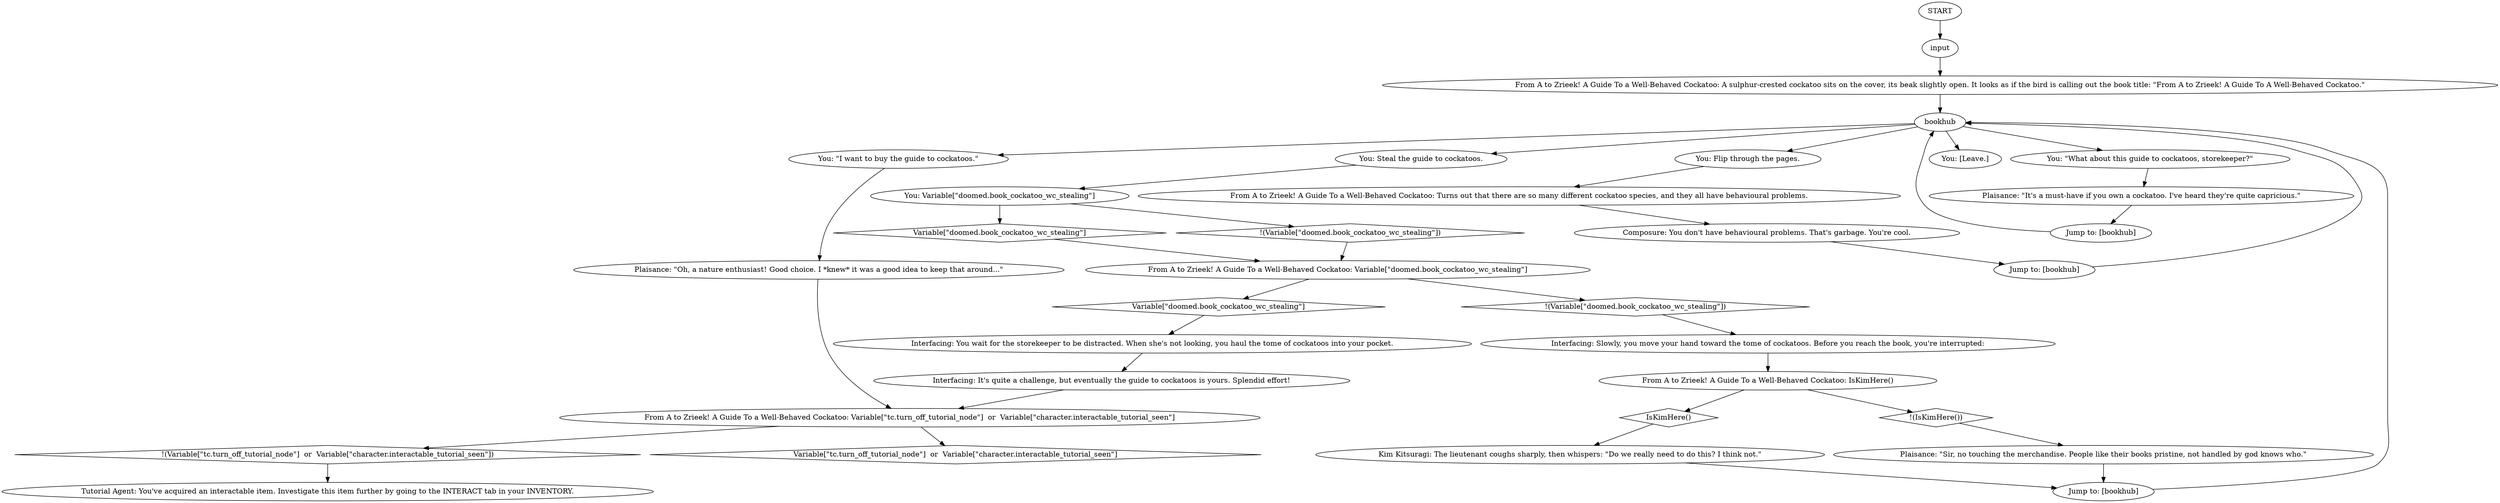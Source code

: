 # BOOKSTORE / COCKATOO
# From A to Zrieek! Guide to a Well-Behaved Cockatoo. (Helen)
# ==================================================
digraph G {
	  0 [label="START"];
	  1 [label="input"];
	  2 [label="bookhub"];
	  3 [label="From A to Zrieek! A Guide To a Well-Behaved Cockatoo: IsKimHere()"];
	  4 [label="IsKimHere()", shape=diamond];
	  5 [label="!(IsKimHere())", shape=diamond];
	  6 [label="From A to Zrieek! A Guide To a Well-Behaved Cockatoo: Turns out that there are so many different cockatoo species, and they all have behavioural problems."];
	  7 [label="You: \"I want to buy the guide to cockatoos.\""];
	  8 [label="You: Flip through the pages."];
	  9 [label="Kim Kitsuragi: The lieutenant coughs sharply, then whispers: \"Do we really need to do this? I think not.\""];
	  10 [label="Jump to: [bookhub]"];
	  11 [label="Interfacing: Slowly, you move your hand toward the tome of cockatoos. Before you reach the book, you're interrupted:"];
	  12 [label="Composure: You don't have behavioural problems. That's garbage. You're cool."];
	  13 [label="You: \"What about this guide to cockatoos, storekeeper?\""];
	  15 [label="Tutorial Agent: You've acquired an interactable item. Investigate this item further by going to the INTERACT tab in your INVENTORY."];
	  16 [label="You: Steal the guide to cockatoos."];
	  17 [label="You: Variable[\"doomed.book_cockatoo_wc_stealing\"]"];
	  18 [label="Variable[\"doomed.book_cockatoo_wc_stealing\"]", shape=diamond];
	  19 [label="!(Variable[\"doomed.book_cockatoo_wc_stealing\"])", shape=diamond];
	  20 [label="Plaisance: \"Oh, a nature enthusiast! Good choice. I *knew* it was a good idea to keep that around...\""];
	  21 [label="Plaisance: \"Sir, no touching the merchandise. People like their books pristine, not handled by god knows who.\""];
	  22 [label="From A to Zrieek! A Guide To a Well-Behaved Cockatoo: Variable[\"doomed.book_cockatoo_wc_stealing\"]"];
	  23 [label="Variable[\"doomed.book_cockatoo_wc_stealing\"]", shape=diamond];
	  24 [label="!(Variable[\"doomed.book_cockatoo_wc_stealing\"])", shape=diamond];
	  25 [label="Jump to: [bookhub]"];
	  26 [label="Interfacing: It's quite a challenge, but eventually the guide to cockatoos is yours. Splendid effort!"];
	  27 [label="Plaisance: \"It's a must-have if you own a cockatoo. I've heard they're quite capricious.\""];
	  28 [label="From A to Zrieek! A Guide To a Well-Behaved Cockatoo: A sulphur-crested cockatoo sits on the cover, its beak slightly open. It looks as if the bird is calling out the book title: \"From A to Zrieek! A Guide To A Well-Behaved Cockatoo.\""];
	  29 [label="From A to Zrieek! A Guide To a Well-Behaved Cockatoo: Variable[\"tc.turn_off_tutorial_node\"]  or  Variable[\"character.interactable_tutorial_seen\"]"];
	  30 [label="Variable[\"tc.turn_off_tutorial_node\"]  or  Variable[\"character.interactable_tutorial_seen\"]", shape=diamond];
	  31 [label="!(Variable[\"tc.turn_off_tutorial_node\"]  or  Variable[\"character.interactable_tutorial_seen\"])", shape=diamond];
	  32 [label="Jump to: [bookhub]"];
	  33 [label="You: [Leave.]"];
	  34 [label="Interfacing: You wait for the storekeeper to be distracted. When she's not looking, you haul the tome of cockatoos into your pocket."];
	  0 -> 1
	  1 -> 28
	  2 -> 33
	  2 -> 7
	  2 -> 8
	  2 -> 13
	  2 -> 16
	  3 -> 4
	  3 -> 5
	  4 -> 9
	  5 -> 21
	  6 -> 12
	  7 -> 20
	  8 -> 6
	  9 -> 25
	  10 -> 2
	  11 -> 3
	  12 -> 32
	  13 -> 27
	  16 -> 17
	  17 -> 18
	  17 -> 19
	  18 -> 22
	  19 -> 22
	  20 -> 29
	  21 -> 25
	  22 -> 24
	  22 -> 23
	  23 -> 34
	  24 -> 11
	  25 -> 2
	  26 -> 29
	  27 -> 10
	  28 -> 2
	  29 -> 30
	  29 -> 31
	  31 -> 15
	  32 -> 2
	  34 -> 26
}

